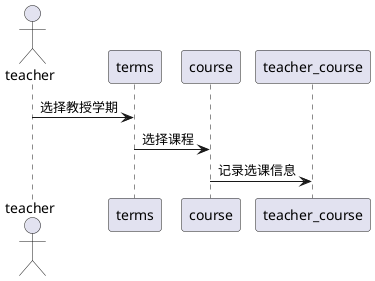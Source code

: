 @startuml
actor teacher
teacher -> terms :选择教授学期
terms ->course :选择课程
course -> teacher_course :记录选课信息
@enduml